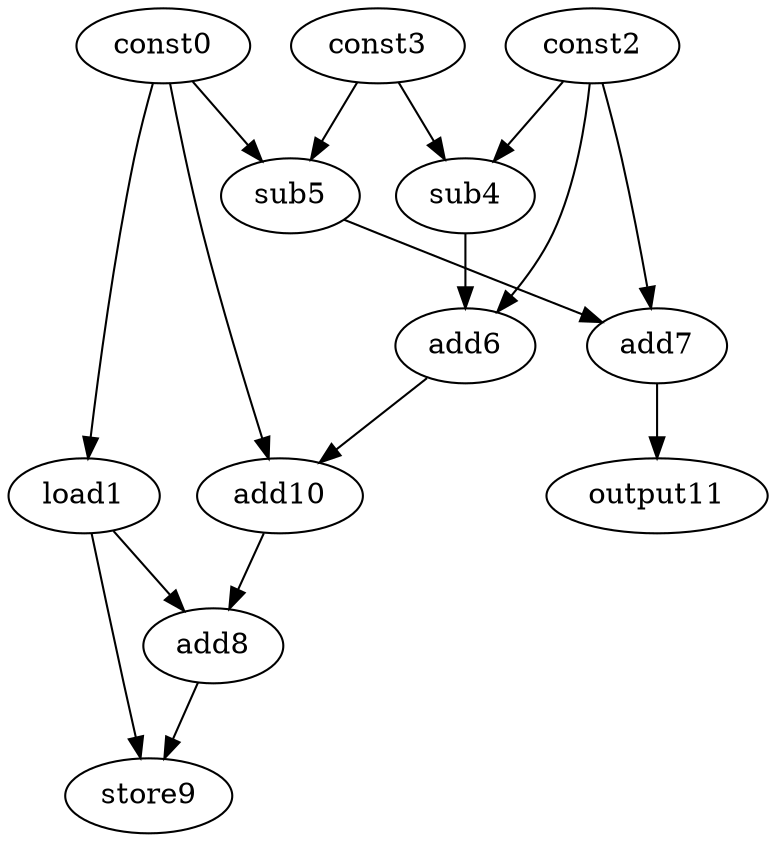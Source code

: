 digraph G { 
const0[opcode=const]; 
load1[opcode=load]; 
const2[opcode=const]; 
const3[opcode=const]; 
sub4[opcode=sub]; 
sub5[opcode=sub]; 
add6[opcode=add]; 
add7[opcode=add]; 
add8[opcode=add]; 
store9[opcode=store]; 
add10[opcode=add]; 
output11[opcode=output]; 
const0->load1[operand=0];
const2->sub4[operand=0];
const3->sub4[operand=1];
const0->sub5[operand=0];
const3->sub5[operand=1];
const2->add6[operand=0];
sub4->add6[operand=1];
const2->add7[operand=0];
sub5->add7[operand=1];
const0->add10[operand=0];
add6->add10[operand=1];
add7->output11[operand=0];
load1->add8[operand=0];
add10->add8[operand=1];
add8->store9[operand=0];
load1->store9[operand=1];
}

